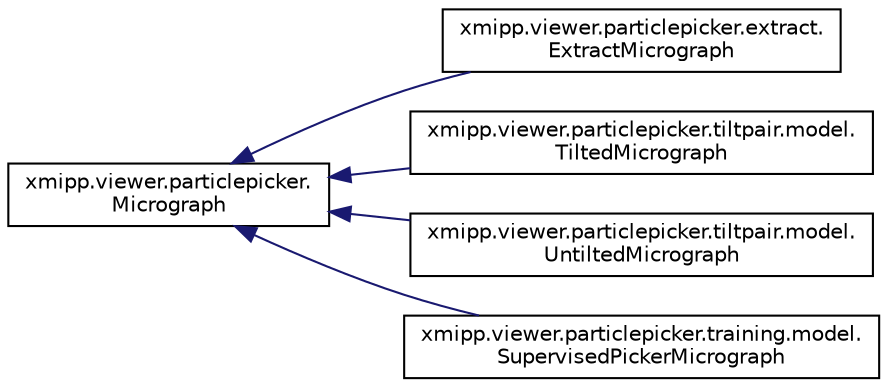 digraph "Graphical Class Hierarchy"
{
  edge [fontname="Helvetica",fontsize="10",labelfontname="Helvetica",labelfontsize="10"];
  node [fontname="Helvetica",fontsize="10",shape=record];
  rankdir="LR";
  Node0 [label="xmipp.viewer.particlepicker.\lMicrograph",height=0.2,width=0.4,color="black", fillcolor="white", style="filled",URL="$classxmipp_1_1viewer_1_1particlepicker_1_1Micrograph.html"];
  Node0 -> Node1 [dir="back",color="midnightblue",fontsize="10",style="solid",fontname="Helvetica"];
  Node1 [label="xmipp.viewer.particlepicker.extract.\lExtractMicrograph",height=0.2,width=0.4,color="black", fillcolor="white", style="filled",URL="$classxmipp_1_1viewer_1_1particlepicker_1_1extract_1_1ExtractMicrograph.html"];
  Node0 -> Node2 [dir="back",color="midnightblue",fontsize="10",style="solid",fontname="Helvetica"];
  Node2 [label="xmipp.viewer.particlepicker.tiltpair.model.\lTiltedMicrograph",height=0.2,width=0.4,color="black", fillcolor="white", style="filled",URL="$classxmipp_1_1viewer_1_1particlepicker_1_1tiltpair_1_1model_1_1TiltedMicrograph.html"];
  Node0 -> Node3 [dir="back",color="midnightblue",fontsize="10",style="solid",fontname="Helvetica"];
  Node3 [label="xmipp.viewer.particlepicker.tiltpair.model.\lUntiltedMicrograph",height=0.2,width=0.4,color="black", fillcolor="white", style="filled",URL="$classxmipp_1_1viewer_1_1particlepicker_1_1tiltpair_1_1model_1_1UntiltedMicrograph.html"];
  Node0 -> Node4 [dir="back",color="midnightblue",fontsize="10",style="solid",fontname="Helvetica"];
  Node4 [label="xmipp.viewer.particlepicker.training.model.\lSupervisedPickerMicrograph",height=0.2,width=0.4,color="black", fillcolor="white", style="filled",URL="$classxmipp_1_1viewer_1_1particlepicker_1_1training_1_1model_1_1SupervisedPickerMicrograph.html"];
}
